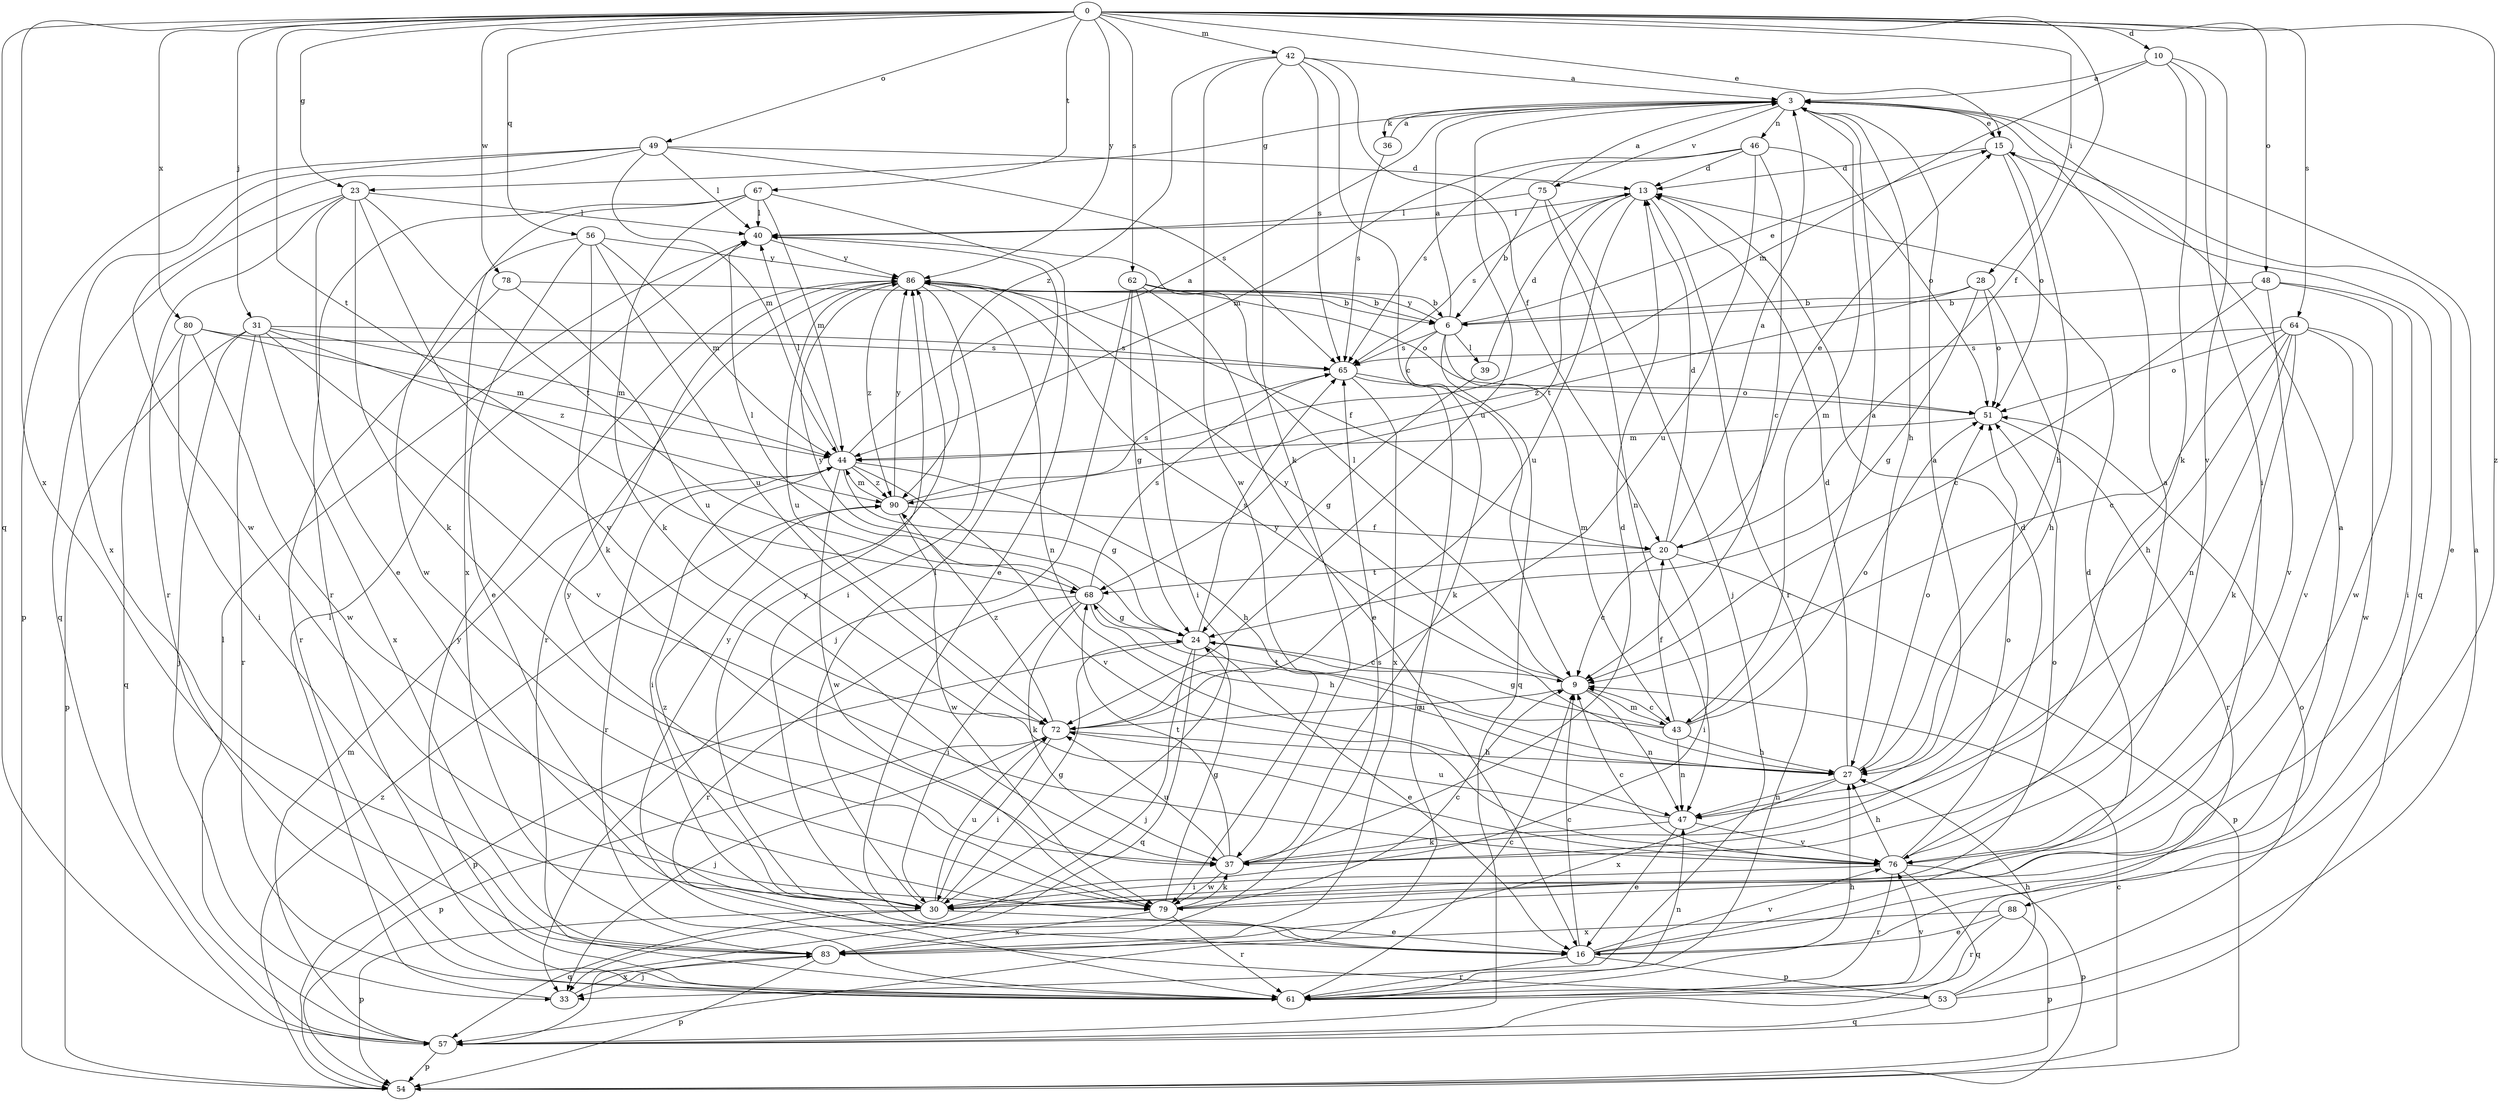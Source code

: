 strict digraph  {
0;
3;
6;
9;
10;
13;
15;
16;
20;
23;
24;
27;
28;
30;
31;
33;
36;
37;
39;
40;
42;
43;
44;
46;
47;
48;
49;
51;
53;
54;
56;
57;
61;
62;
64;
65;
67;
68;
72;
75;
76;
78;
79;
80;
83;
86;
88;
90;
0 -> 10  [label=d];
0 -> 15  [label=e];
0 -> 20  [label=f];
0 -> 23  [label=g];
0 -> 28  [label=i];
0 -> 31  [label=j];
0 -> 42  [label=m];
0 -> 48  [label=o];
0 -> 49  [label=o];
0 -> 56  [label=q];
0 -> 57  [label=q];
0 -> 62  [label=s];
0 -> 64  [label=s];
0 -> 67  [label=t];
0 -> 68  [label=t];
0 -> 78  [label=w];
0 -> 80  [label=x];
0 -> 83  [label=x];
0 -> 86  [label=y];
0 -> 88  [label=z];
3 -> 15  [label=e];
3 -> 23  [label=g];
3 -> 27  [label=h];
3 -> 36  [label=k];
3 -> 43  [label=m];
3 -> 46  [label=n];
3 -> 72  [label=u];
3 -> 75  [label=v];
6 -> 3  [label=a];
6 -> 15  [label=e];
6 -> 37  [label=k];
6 -> 39  [label=l];
6 -> 43  [label=m];
6 -> 57  [label=q];
6 -> 65  [label=s];
6 -> 86  [label=y];
9 -> 40  [label=l];
9 -> 43  [label=m];
9 -> 47  [label=n];
9 -> 72  [label=u];
9 -> 86  [label=y];
10 -> 3  [label=a];
10 -> 30  [label=i];
10 -> 37  [label=k];
10 -> 44  [label=m];
10 -> 76  [label=v];
13 -> 40  [label=l];
13 -> 61  [label=r];
13 -> 65  [label=s];
13 -> 68  [label=t];
13 -> 72  [label=u];
15 -> 13  [label=d];
15 -> 27  [label=h];
15 -> 51  [label=o];
15 -> 57  [label=q];
16 -> 3  [label=a];
16 -> 9  [label=c];
16 -> 13  [label=d];
16 -> 15  [label=e];
16 -> 53  [label=p];
16 -> 61  [label=r];
16 -> 76  [label=v];
20 -> 3  [label=a];
20 -> 9  [label=c];
20 -> 13  [label=d];
20 -> 15  [label=e];
20 -> 30  [label=i];
20 -> 54  [label=p];
20 -> 68  [label=t];
23 -> 16  [label=e];
23 -> 37  [label=k];
23 -> 40  [label=l];
23 -> 57  [label=q];
23 -> 61  [label=r];
23 -> 68  [label=t];
23 -> 76  [label=v];
24 -> 9  [label=c];
24 -> 16  [label=e];
24 -> 33  [label=j];
24 -> 54  [label=p];
24 -> 57  [label=q];
24 -> 65  [label=s];
24 -> 86  [label=y];
27 -> 13  [label=d];
27 -> 47  [label=n];
27 -> 51  [label=o];
27 -> 83  [label=x];
27 -> 86  [label=y];
28 -> 6  [label=b];
28 -> 24  [label=g];
28 -> 27  [label=h];
28 -> 51  [label=o];
28 -> 90  [label=z];
30 -> 16  [label=e];
30 -> 24  [label=g];
30 -> 40  [label=l];
30 -> 51  [label=o];
30 -> 54  [label=p];
30 -> 57  [label=q];
30 -> 72  [label=u];
30 -> 86  [label=y];
30 -> 90  [label=z];
31 -> 33  [label=j];
31 -> 44  [label=m];
31 -> 54  [label=p];
31 -> 61  [label=r];
31 -> 65  [label=s];
31 -> 76  [label=v];
31 -> 83  [label=x];
31 -> 90  [label=z];
33 -> 40  [label=l];
33 -> 83  [label=x];
36 -> 3  [label=a];
36 -> 65  [label=s];
37 -> 13  [label=d];
37 -> 51  [label=o];
37 -> 68  [label=t];
37 -> 72  [label=u];
37 -> 79  [label=w];
39 -> 13  [label=d];
39 -> 24  [label=g];
40 -> 86  [label=y];
42 -> 3  [label=a];
42 -> 9  [label=c];
42 -> 20  [label=f];
42 -> 37  [label=k];
42 -> 65  [label=s];
42 -> 79  [label=w];
42 -> 90  [label=z];
43 -> 3  [label=a];
43 -> 9  [label=c];
43 -> 20  [label=f];
43 -> 24  [label=g];
43 -> 27  [label=h];
43 -> 47  [label=n];
43 -> 51  [label=o];
43 -> 68  [label=t];
44 -> 3  [label=a];
44 -> 24  [label=g];
44 -> 27  [label=h];
44 -> 30  [label=i];
44 -> 40  [label=l];
44 -> 61  [label=r];
44 -> 76  [label=v];
44 -> 79  [label=w];
44 -> 90  [label=z];
46 -> 9  [label=c];
46 -> 13  [label=d];
46 -> 44  [label=m];
46 -> 51  [label=o];
46 -> 65  [label=s];
46 -> 72  [label=u];
47 -> 3  [label=a];
47 -> 16  [label=e];
47 -> 37  [label=k];
47 -> 72  [label=u];
47 -> 76  [label=v];
48 -> 6  [label=b];
48 -> 9  [label=c];
48 -> 30  [label=i];
48 -> 76  [label=v];
48 -> 79  [label=w];
49 -> 13  [label=d];
49 -> 40  [label=l];
49 -> 44  [label=m];
49 -> 54  [label=p];
49 -> 65  [label=s];
49 -> 79  [label=w];
49 -> 83  [label=x];
51 -> 44  [label=m];
51 -> 61  [label=r];
53 -> 3  [label=a];
53 -> 27  [label=h];
53 -> 51  [label=o];
53 -> 57  [label=q];
53 -> 86  [label=y];
54 -> 9  [label=c];
54 -> 90  [label=z];
56 -> 16  [label=e];
56 -> 37  [label=k];
56 -> 44  [label=m];
56 -> 72  [label=u];
56 -> 79  [label=w];
56 -> 86  [label=y];
57 -> 40  [label=l];
57 -> 44  [label=m];
57 -> 54  [label=p];
61 -> 9  [label=c];
61 -> 27  [label=h];
61 -> 47  [label=n];
61 -> 76  [label=v];
61 -> 86  [label=y];
62 -> 6  [label=b];
62 -> 16  [label=e];
62 -> 24  [label=g];
62 -> 30  [label=i];
62 -> 33  [label=j];
62 -> 51  [label=o];
64 -> 9  [label=c];
64 -> 27  [label=h];
64 -> 37  [label=k];
64 -> 47  [label=n];
64 -> 51  [label=o];
64 -> 65  [label=s];
64 -> 76  [label=v];
64 -> 79  [label=w];
65 -> 51  [label=o];
65 -> 57  [label=q];
65 -> 83  [label=x];
67 -> 16  [label=e];
67 -> 37  [label=k];
67 -> 40  [label=l];
67 -> 44  [label=m];
67 -> 61  [label=r];
67 -> 83  [label=x];
68 -> 24  [label=g];
68 -> 27  [label=h];
68 -> 30  [label=i];
68 -> 37  [label=k];
68 -> 40  [label=l];
68 -> 61  [label=r];
68 -> 65  [label=s];
72 -> 27  [label=h];
72 -> 30  [label=i];
72 -> 33  [label=j];
72 -> 54  [label=p];
72 -> 90  [label=z];
75 -> 3  [label=a];
75 -> 6  [label=b];
75 -> 33  [label=j];
75 -> 40  [label=l];
75 -> 47  [label=n];
76 -> 3  [label=a];
76 -> 9  [label=c];
76 -> 13  [label=d];
76 -> 27  [label=h];
76 -> 30  [label=i];
76 -> 54  [label=p];
76 -> 57  [label=q];
76 -> 61  [label=r];
78 -> 6  [label=b];
78 -> 61  [label=r];
78 -> 72  [label=u];
79 -> 9  [label=c];
79 -> 24  [label=g];
79 -> 37  [label=k];
79 -> 61  [label=r];
79 -> 83  [label=x];
79 -> 86  [label=y];
80 -> 30  [label=i];
80 -> 44  [label=m];
80 -> 57  [label=q];
80 -> 65  [label=s];
80 -> 79  [label=w];
83 -> 33  [label=j];
83 -> 54  [label=p];
83 -> 65  [label=s];
86 -> 6  [label=b];
86 -> 20  [label=f];
86 -> 30  [label=i];
86 -> 47  [label=n];
86 -> 61  [label=r];
86 -> 72  [label=u];
86 -> 90  [label=z];
88 -> 16  [label=e];
88 -> 54  [label=p];
88 -> 61  [label=r];
88 -> 83  [label=x];
90 -> 20  [label=f];
90 -> 44  [label=m];
90 -> 65  [label=s];
90 -> 79  [label=w];
90 -> 86  [label=y];
}
